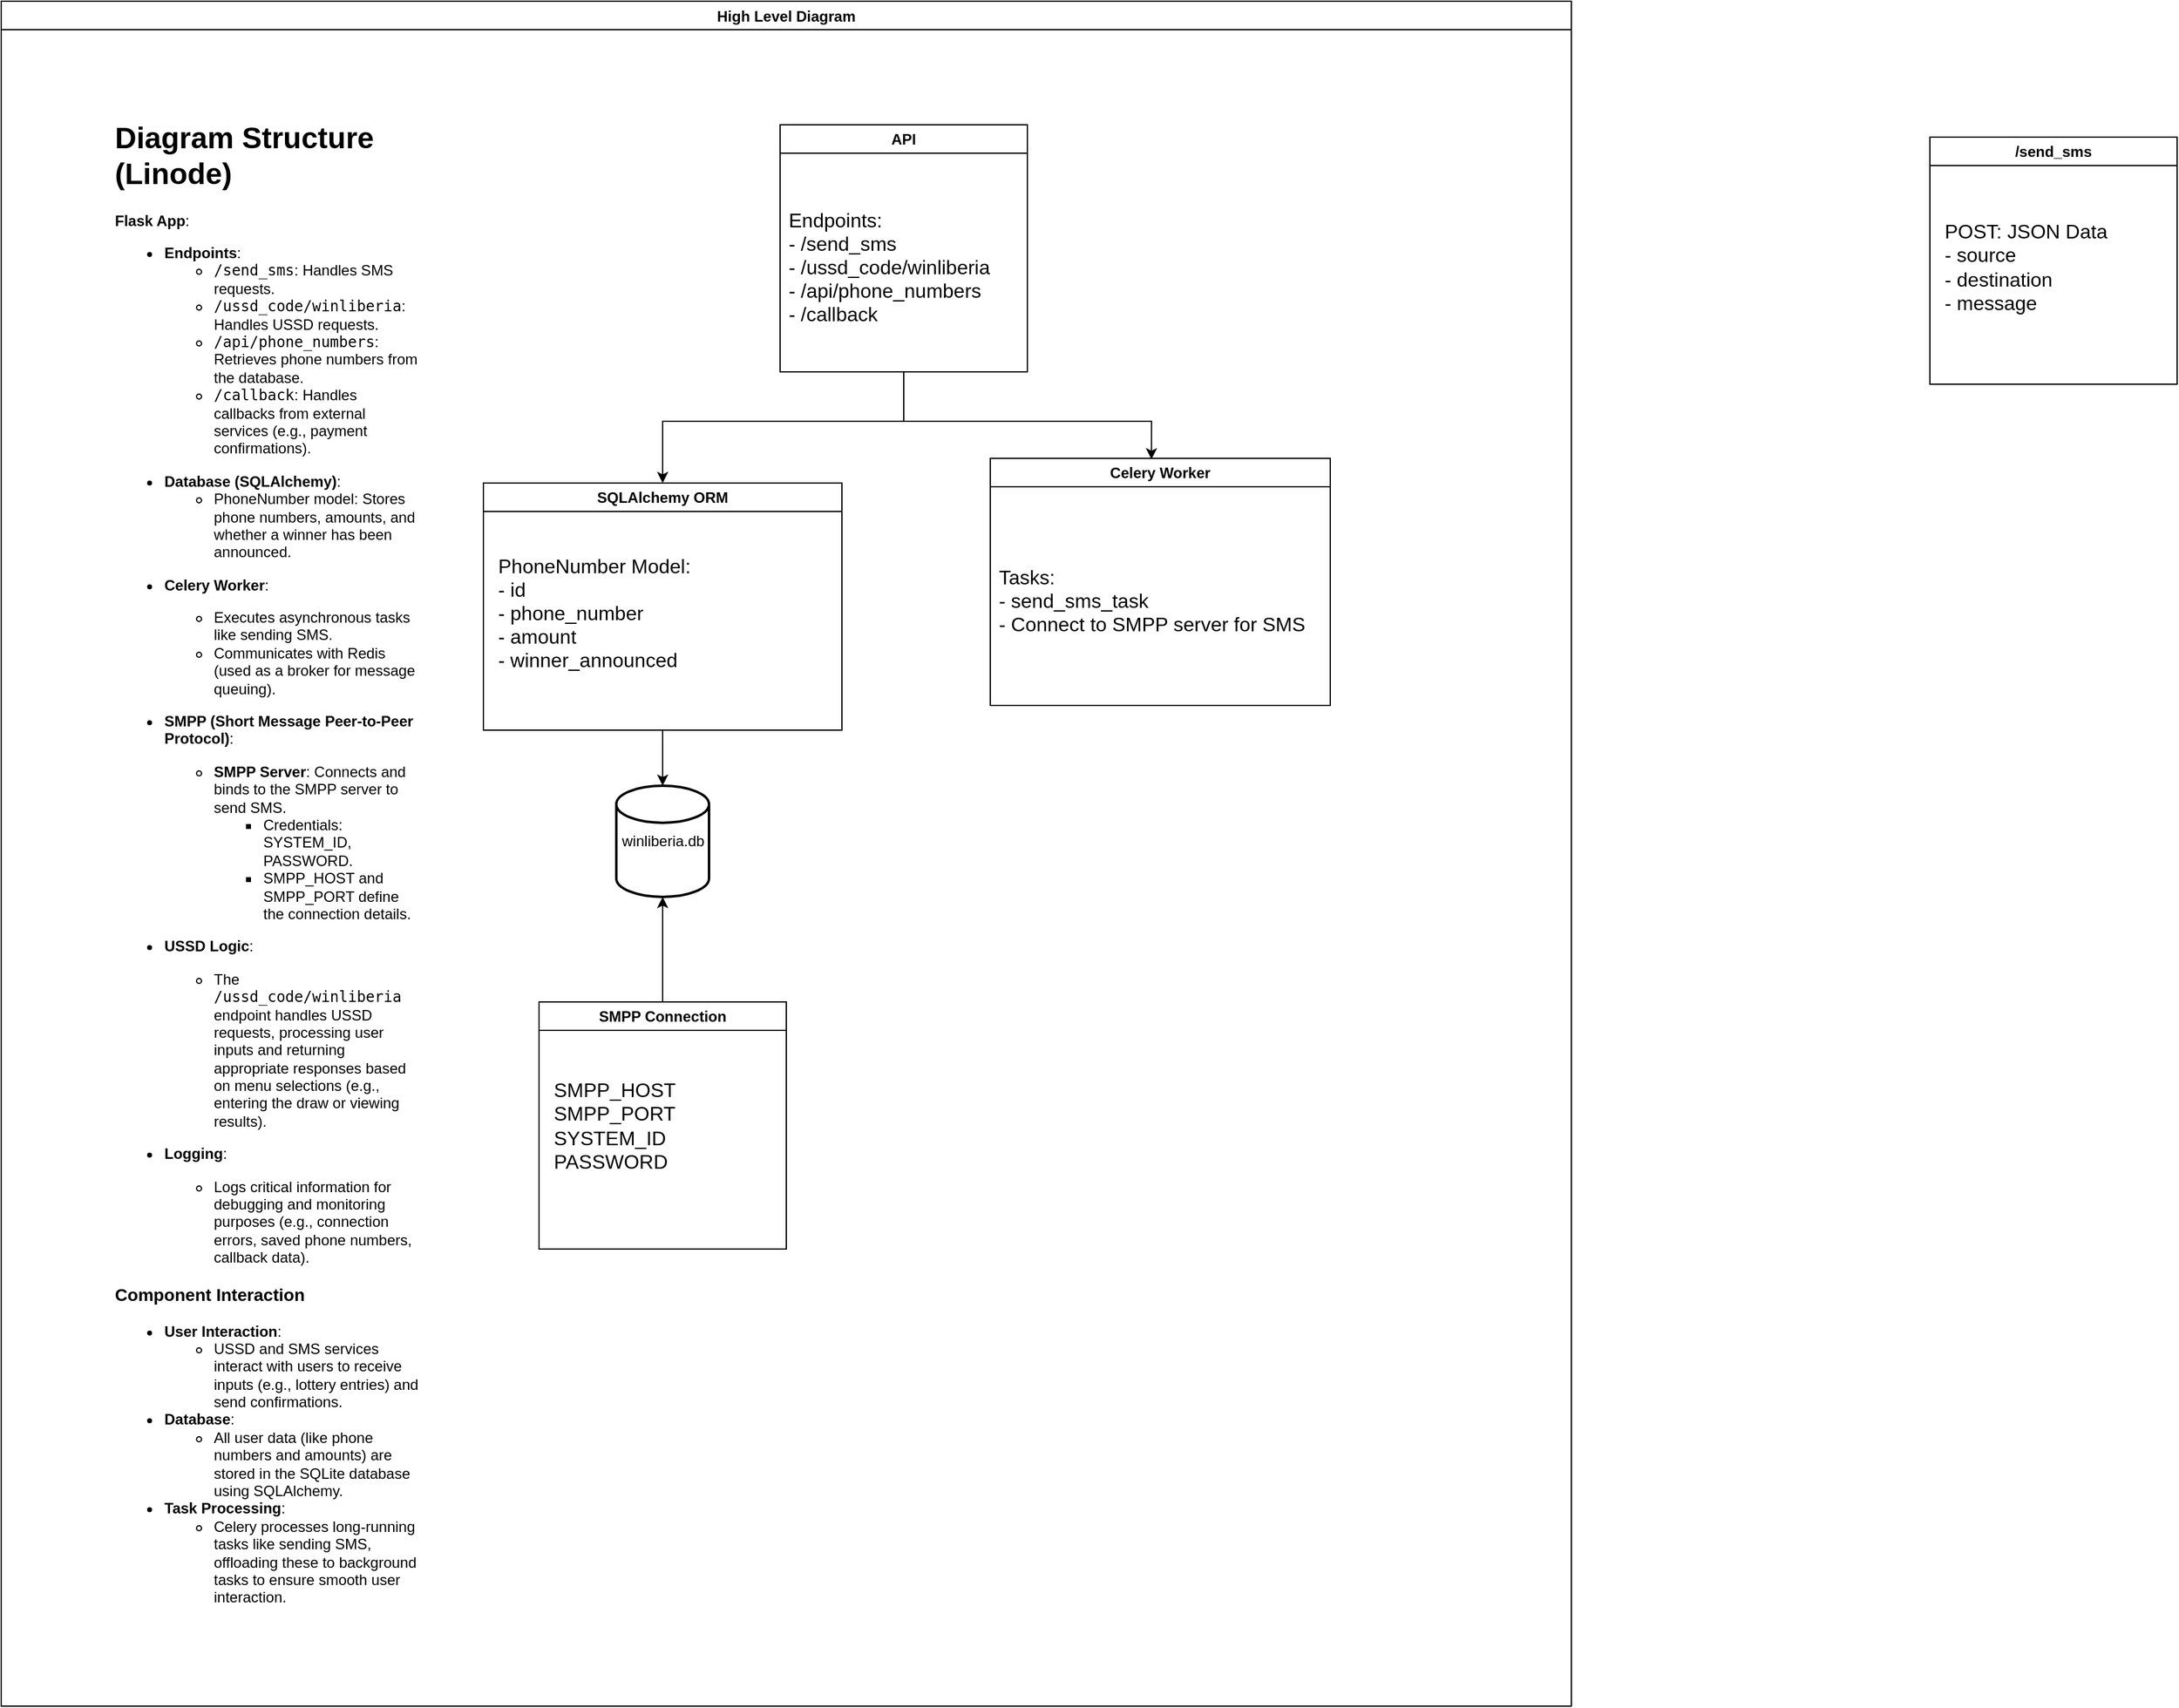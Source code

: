 <mxfile version="24.8.1">
  <diagram id="prtHgNgQTEPvFCAcTncT" name="Page-1">
    <mxGraphModel dx="2140" dy="1822" grid="1" gridSize="10" guides="1" tooltips="1" connect="1" arrows="1" fold="1" page="1" pageScale="1" pageWidth="827" pageHeight="1169" math="0" shadow="0">
      <root>
        <mxCell id="0" />
        <mxCell id="1" parent="0" />
        <mxCell id="HuYdQWlDdihzWlvmT8ts-1" value="&lt;h1 style=&quot;margin-top: 0px;&quot;&gt;Diagram Structure (Linode)&lt;/h1&gt;&lt;p&gt;&lt;strong&gt;Flask App&lt;/strong&gt;:&lt;/p&gt;&lt;ul&gt;&lt;li&gt;&lt;strong&gt;Endpoints&lt;/strong&gt;:&lt;/li&gt;&lt;ul&gt;&lt;li&gt;&lt;code&gt;/send_sms&lt;/code&gt;: Handles SMS requests.&lt;/li&gt;&lt;li&gt;&lt;code&gt;/ussd_code/winliberia&lt;/code&gt;: Handles USSD requests.&lt;/li&gt;&lt;li&gt;&lt;code&gt;/api/phone_numbers&lt;/code&gt;: Retrieves phone numbers from the database.&lt;/li&gt;&lt;li&gt;&lt;code&gt;/callback&lt;/code&gt;: Handles callbacks from external services (e.g., payment confirmations).&lt;/li&gt;&lt;/ul&gt;&lt;/ul&gt;&lt;ul&gt;&lt;li&gt;&lt;strong&gt;Database (SQLAlchemy)&lt;/strong&gt;:&lt;/li&gt;&lt;ul&gt;&lt;li&gt;PhoneNumber model: Stores phone numbers, amounts, and whether a winner has been announced.&lt;/li&gt;&lt;/ul&gt;&lt;li&gt;&lt;p&gt;&lt;strong&gt;Celery Worker&lt;/strong&gt;:&lt;/p&gt;&lt;ul&gt;&lt;li&gt;Executes asynchronous tasks like sending SMS.&lt;/li&gt;&lt;li&gt;Communicates with Redis (used as a broker for message queuing).&lt;/li&gt;&lt;/ul&gt;&lt;/li&gt;&lt;li&gt;&lt;p&gt;&lt;strong&gt;SMPP (Short Message Peer-to-Peer Protocol)&lt;/strong&gt;:&lt;/p&gt;&lt;ul&gt;&lt;li&gt;&lt;strong&gt;SMPP Server&lt;/strong&gt;: Connects and binds to the SMPP server to send SMS.&lt;ul&gt;&lt;li&gt;Credentials: SYSTEM_ID, PASSWORD.&lt;/li&gt;&lt;li&gt;SMPP_HOST and SMPP_PORT define the connection details.&lt;/li&gt;&lt;/ul&gt;&lt;/li&gt;&lt;/ul&gt;&lt;/li&gt;&lt;li&gt;&lt;p&gt;&lt;strong&gt;USSD Logic&lt;/strong&gt;:&lt;/p&gt;&lt;ul&gt;&lt;li&gt;The &lt;code&gt;/ussd_code/winliberia&lt;/code&gt; endpoint handles USSD requests, processing user inputs and returning appropriate responses based on menu selections (e.g., entering the draw or viewing results).&lt;/li&gt;&lt;/ul&gt;&lt;/li&gt;&lt;li&gt;&lt;p&gt;&lt;strong&gt;Logging&lt;/strong&gt;:&lt;/p&gt;&lt;/li&gt;&lt;ul&gt;&lt;li&gt;Logs critical information for debugging and monitoring purposes (e.g., connection errors, saved phone numbers, callback data).&lt;/li&gt;&lt;/ul&gt;&lt;/ul&gt;&lt;div&gt;&lt;h3&gt;&lt;strong&gt;Component Interaction&lt;/strong&gt;&lt;/h3&gt;&lt;ul&gt;&lt;li&gt;&lt;strong&gt;User Interaction&lt;/strong&gt;:&lt;ul&gt;&lt;li&gt;USSD and SMS services interact with users to receive inputs (e.g., lottery entries) and send confirmations.&lt;/li&gt;&lt;/ul&gt;&lt;/li&gt;&lt;li&gt;&lt;strong&gt;Database&lt;/strong&gt;:&lt;ul&gt;&lt;li&gt;All user data (like phone numbers and amounts) are stored in the SQLite database using SQLAlchemy.&lt;/li&gt;&lt;/ul&gt;&lt;/li&gt;&lt;li&gt;&lt;strong&gt;Task Processing&lt;/strong&gt;:&lt;ul&gt;&lt;li&gt;Celery processes long-running tasks like sending SMS, offloading these to background tasks to ensure smooth user interaction.&lt;/li&gt;&lt;/ul&gt;&lt;/li&gt;&lt;/ul&gt;&lt;/div&gt;" style="text;html=1;whiteSpace=wrap;overflow=hidden;rounded=0;" parent="1" vertex="1">
          <mxGeometry x="40" y="40" width="250" height="1270" as="geometry" />
        </mxCell>
        <mxCell id="HuYdQWlDdihzWlvmT8ts-9" style="edgeStyle=orthogonalEdgeStyle;rounded=0;orthogonalLoop=1;jettySize=auto;html=1;entryX=0.5;entryY=0;entryDx=0;entryDy=0;" parent="1" source="HuYdQWlDdihzWlvmT8ts-2" target="HuYdQWlDdihzWlvmT8ts-8" edge="1">
          <mxGeometry relative="1" as="geometry">
            <Array as="points">
              <mxPoint x="680" y="290" />
              <mxPoint x="485" y="290" />
            </Array>
          </mxGeometry>
        </mxCell>
        <mxCell id="HuYdQWlDdihzWlvmT8ts-2" value="API" style="swimlane;whiteSpace=wrap;html=1;" parent="1" vertex="1">
          <mxGeometry x="580" y="50" width="200" height="200" as="geometry" />
        </mxCell>
        <mxCell id="HuYdQWlDdihzWlvmT8ts-3" value="Endpoints:&lt;div style=&quot;font-size: 16px;&quot;&gt;- /send_sms&lt;div style=&quot;font-size: 16px;&quot;&gt;- /ussd_code/winliberia&lt;div style=&quot;font-size: 16px;&quot;&gt;- /api/phone_numbers&lt;div style=&quot;font-size: 16px;&quot;&gt;- /callback &lt;/div&gt;&lt;/div&gt;&lt;/div&gt;&lt;/div&gt;" style="text;html=1;align=left;verticalAlign=middle;resizable=0;points=[];autosize=1;strokeColor=none;fillColor=none;fontSize=16;" parent="HuYdQWlDdihzWlvmT8ts-2" vertex="1">
          <mxGeometry x="5" y="60" width="190" height="110" as="geometry" />
        </mxCell>
        <mxCell id="HuYdQWlDdihzWlvmT8ts-5" value="Celery Worker" style="swimlane;whiteSpace=wrap;html=1;" parent="1" vertex="1">
          <mxGeometry x="750" y="320" width="275" height="200" as="geometry" />
        </mxCell>
        <mxCell id="HuYdQWlDdihzWlvmT8ts-6" value="Tasks:&lt;div style=&quot;font-size: 16px;&quot;&gt;- send_sms_task&lt;div style=&quot;font-size: 16px;&quot;&gt;- Connect to SMPP server for SMS&lt;/div&gt;&lt;/div&gt;" style="text;html=1;align=left;verticalAlign=middle;resizable=0;points=[];autosize=1;strokeColor=none;fillColor=none;fontSize=16;" parent="HuYdQWlDdihzWlvmT8ts-5" vertex="1">
          <mxGeometry x="5" y="80" width="270" height="70" as="geometry" />
        </mxCell>
        <mxCell id="HuYdQWlDdihzWlvmT8ts-7" style="edgeStyle=orthogonalEdgeStyle;rounded=0;orthogonalLoop=1;jettySize=auto;html=1;entryX=0.474;entryY=0.004;entryDx=0;entryDy=0;entryPerimeter=0;" parent="1" source="HuYdQWlDdihzWlvmT8ts-2" target="HuYdQWlDdihzWlvmT8ts-5" edge="1">
          <mxGeometry relative="1" as="geometry">
            <Array as="points">
              <mxPoint x="680" y="290" />
              <mxPoint x="880" y="290" />
            </Array>
          </mxGeometry>
        </mxCell>
        <mxCell id="HuYdQWlDdihzWlvmT8ts-8" value="SQLAlchemy ORM " style="swimlane;whiteSpace=wrap;html=1;" parent="1" vertex="1">
          <mxGeometry x="340" y="340" width="290" height="200" as="geometry" />
        </mxCell>
        <mxCell id="HuYdQWlDdihzWlvmT8ts-10" value="PhoneNumber Model:&lt;div style=&quot;font-size: 16px;&quot;&gt;- id&lt;div style=&quot;font-size: 16px;&quot;&gt;- phone_number&lt;/div&gt;&lt;div style=&quot;font-size: 16px;&quot;&gt;- amount&lt;/div&gt;&lt;div style=&quot;font-size: 16px;&quot;&gt;- winner_announced&lt;/div&gt;&lt;/div&gt;" style="text;html=1;align=left;verticalAlign=middle;resizable=0;points=[];autosize=1;strokeColor=none;fillColor=none;fontSize=16;" parent="HuYdQWlDdihzWlvmT8ts-8" vertex="1">
          <mxGeometry x="10" y="50" width="180" height="110" as="geometry" />
        </mxCell>
        <mxCell id="HuYdQWlDdihzWlvmT8ts-11" value="winliberia.db" style="strokeWidth=2;html=1;shape=mxgraph.flowchart.database;whiteSpace=wrap;" parent="1" vertex="1">
          <mxGeometry x="447.5" y="585" width="75" height="90" as="geometry" />
        </mxCell>
        <mxCell id="HuYdQWlDdihzWlvmT8ts-12" style="edgeStyle=orthogonalEdgeStyle;rounded=0;orthogonalLoop=1;jettySize=auto;html=1;entryX=0.5;entryY=0;entryDx=0;entryDy=0;entryPerimeter=0;" parent="1" source="HuYdQWlDdihzWlvmT8ts-8" target="HuYdQWlDdihzWlvmT8ts-11" edge="1">
          <mxGeometry relative="1" as="geometry" />
        </mxCell>
        <mxCell id="HuYdQWlDdihzWlvmT8ts-17" value="SMPP Connection" style="swimlane;whiteSpace=wrap;html=1;" parent="1" vertex="1">
          <mxGeometry x="385" y="760" width="200" height="200" as="geometry" />
        </mxCell>
        <mxCell id="HuYdQWlDdihzWlvmT8ts-18" value="SMPP_HOST&lt;br&gt;&lt;div&gt;SMPP_PORT&lt;br&gt;&lt;/div&gt;&lt;div&gt;SYSTEM_ID&lt;br&gt;&lt;/div&gt;&lt;div&gt;PASSWORD&lt;br&gt;&lt;/div&gt;" style="text;html=1;align=left;verticalAlign=middle;resizable=0;points=[];autosize=1;strokeColor=none;fillColor=none;fontSize=16;" parent="HuYdQWlDdihzWlvmT8ts-17" vertex="1">
          <mxGeometry x="10" y="55" width="120" height="90" as="geometry" />
        </mxCell>
        <mxCell id="HuYdQWlDdihzWlvmT8ts-19" style="edgeStyle=orthogonalEdgeStyle;rounded=0;orthogonalLoop=1;jettySize=auto;html=1;entryX=0.5;entryY=1;entryDx=0;entryDy=0;entryPerimeter=0;" parent="1" source="HuYdQWlDdihzWlvmT8ts-17" target="HuYdQWlDdihzWlvmT8ts-11" edge="1">
          <mxGeometry relative="1" as="geometry" />
        </mxCell>
        <mxCell id="HuYdQWlDdihzWlvmT8ts-24" value="High Level Diagram" style="swimlane;" parent="1" vertex="1">
          <mxGeometry x="-50" y="-50" width="1270" height="1380" as="geometry" />
        </mxCell>
        <mxCell id="HuYdQWlDdihzWlvmT8ts-26" value="/send_sms" style="swimlane;whiteSpace=wrap;html=1;" parent="1" vertex="1">
          <mxGeometry x="1510" y="60" width="200" height="200" as="geometry" />
        </mxCell>
        <mxCell id="HuYdQWlDdihzWlvmT8ts-27" value="POST: JSON Data&lt;div style=&quot;font-size: 16px;&quot;&gt;- source&lt;div style=&quot;font-size: 16px;&quot;&gt;- destination&lt;/div&gt;&lt;div style=&quot;font-size: 16px;&quot;&gt;- message&lt;/div&gt;&lt;/div&gt;" style="text;html=1;align=left;verticalAlign=middle;resizable=0;points=[];autosize=1;strokeColor=none;fillColor=none;fontSize=16;" parent="HuYdQWlDdihzWlvmT8ts-26" vertex="1">
          <mxGeometry x="10" y="60" width="160" height="90" as="geometry" />
        </mxCell>
      </root>
    </mxGraphModel>
  </diagram>
</mxfile>
